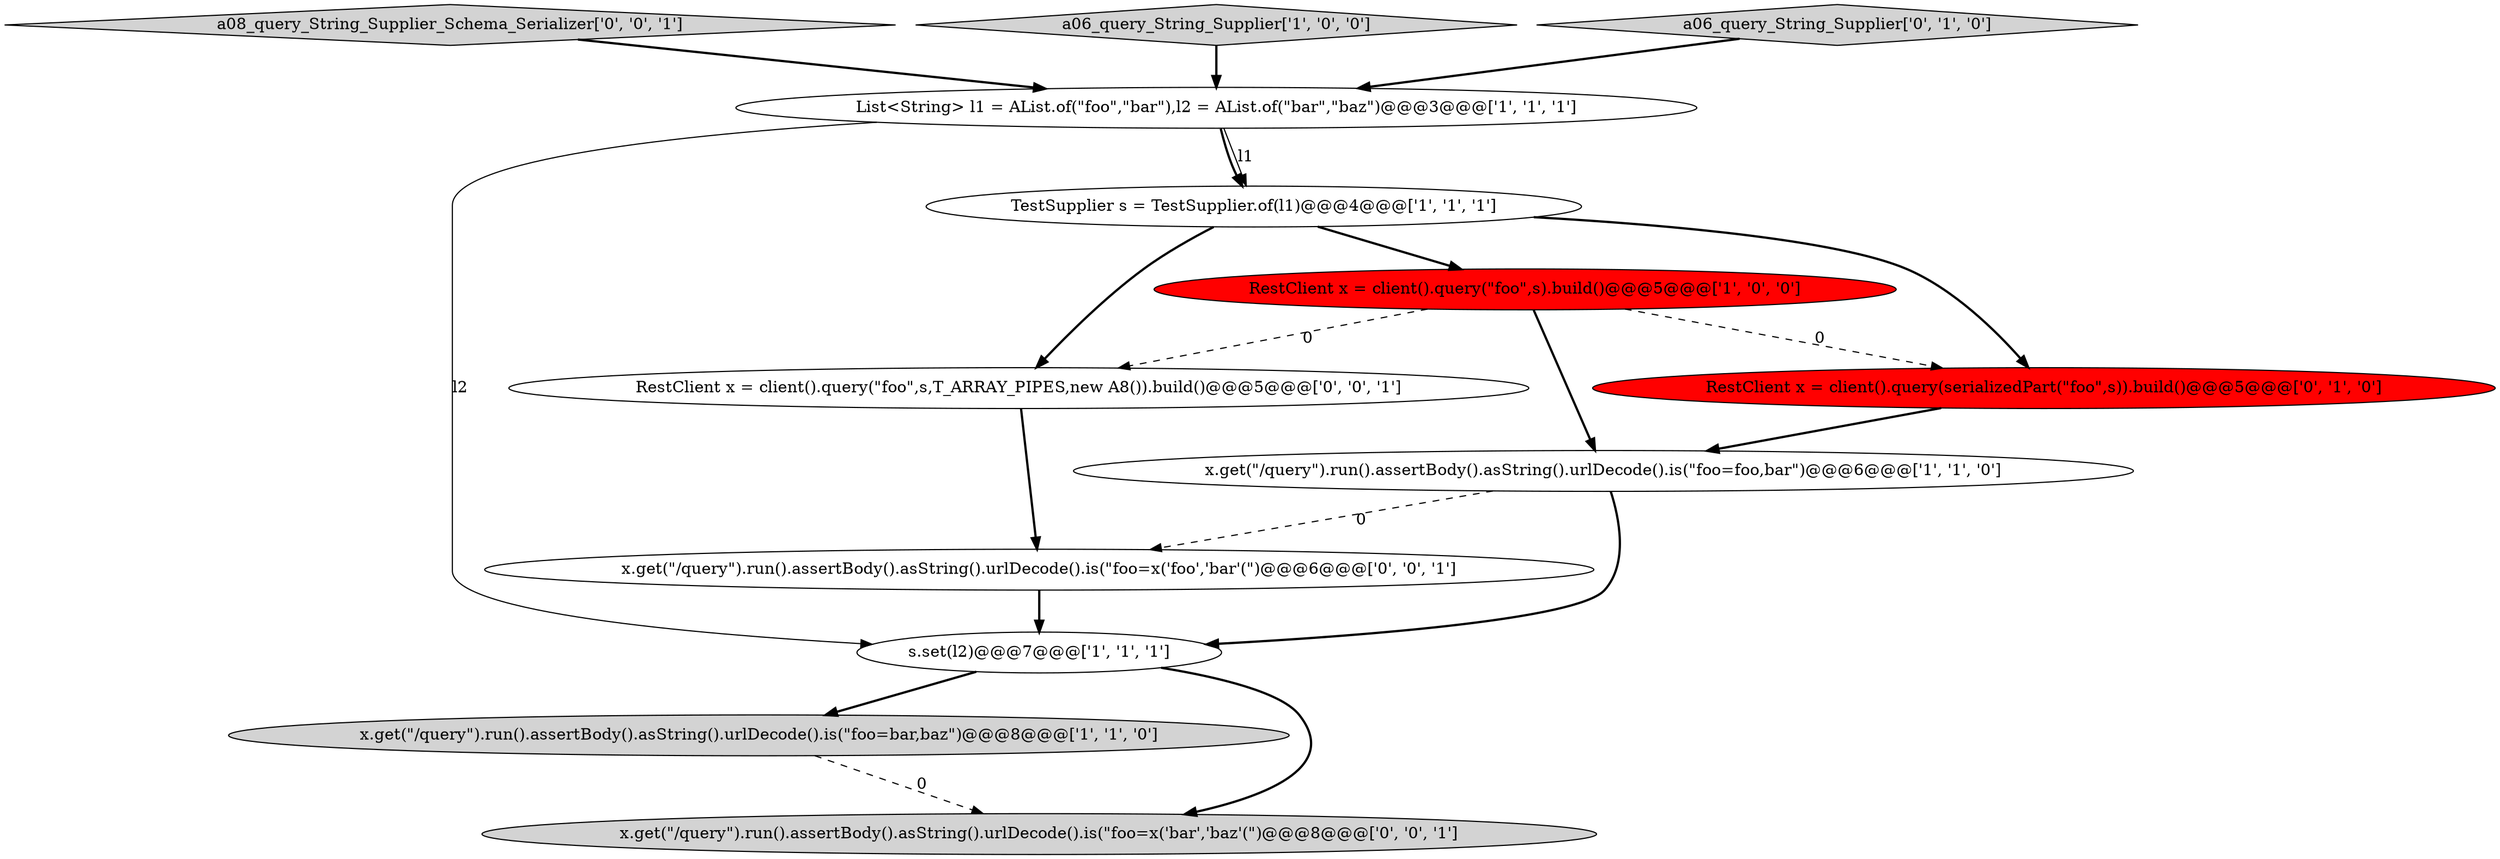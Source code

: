 digraph {
0 [style = filled, label = "List<String> l1 = AList.of(\"foo\",\"bar\"),l2 = AList.of(\"bar\",\"baz\")@@@3@@@['1', '1', '1']", fillcolor = white, shape = ellipse image = "AAA0AAABBB1BBB"];
12 [style = filled, label = "x.get(\"/query\").run().assertBody().asString().urlDecode().is(\"foo=x('foo','bar'(\")@@@6@@@['0', '0', '1']", fillcolor = white, shape = ellipse image = "AAA0AAABBB3BBB"];
3 [style = filled, label = "x.get(\"/query\").run().assertBody().asString().urlDecode().is(\"foo=foo,bar\")@@@6@@@['1', '1', '0']", fillcolor = white, shape = ellipse image = "AAA0AAABBB1BBB"];
4 [style = filled, label = "x.get(\"/query\").run().assertBody().asString().urlDecode().is(\"foo=bar,baz\")@@@8@@@['1', '1', '0']", fillcolor = lightgray, shape = ellipse image = "AAA0AAABBB1BBB"];
6 [style = filled, label = "s.set(l2)@@@7@@@['1', '1', '1']", fillcolor = white, shape = ellipse image = "AAA0AAABBB1BBB"];
8 [style = filled, label = "RestClient x = client().query(serializedPart(\"foo\",s)).build()@@@5@@@['0', '1', '0']", fillcolor = red, shape = ellipse image = "AAA1AAABBB2BBB"];
1 [style = filled, label = "TestSupplier s = TestSupplier.of(l1)@@@4@@@['1', '1', '1']", fillcolor = white, shape = ellipse image = "AAA0AAABBB1BBB"];
10 [style = filled, label = "a08_query_String_Supplier_Schema_Serializer['0', '0', '1']", fillcolor = lightgray, shape = diamond image = "AAA0AAABBB3BBB"];
9 [style = filled, label = "x.get(\"/query\").run().assertBody().asString().urlDecode().is(\"foo=x('bar','baz'(\")@@@8@@@['0', '0', '1']", fillcolor = lightgray, shape = ellipse image = "AAA0AAABBB3BBB"];
2 [style = filled, label = "RestClient x = client().query(\"foo\",s).build()@@@5@@@['1', '0', '0']", fillcolor = red, shape = ellipse image = "AAA1AAABBB1BBB"];
5 [style = filled, label = "a06_query_String_Supplier['1', '0', '0']", fillcolor = lightgray, shape = diamond image = "AAA0AAABBB1BBB"];
11 [style = filled, label = "RestClient x = client().query(\"foo\",s,T_ARRAY_PIPES,new A8()).build()@@@5@@@['0', '0', '1']", fillcolor = white, shape = ellipse image = "AAA0AAABBB3BBB"];
7 [style = filled, label = "a06_query_String_Supplier['0', '1', '0']", fillcolor = lightgray, shape = diamond image = "AAA0AAABBB2BBB"];
0->1 [style = solid, label="l1"];
6->4 [style = bold, label=""];
3->6 [style = bold, label=""];
2->11 [style = dashed, label="0"];
1->2 [style = bold, label=""];
7->0 [style = bold, label=""];
11->12 [style = bold, label=""];
4->9 [style = dashed, label="0"];
1->8 [style = bold, label=""];
3->12 [style = dashed, label="0"];
6->9 [style = bold, label=""];
5->0 [style = bold, label=""];
12->6 [style = bold, label=""];
2->8 [style = dashed, label="0"];
0->1 [style = bold, label=""];
10->0 [style = bold, label=""];
2->3 [style = bold, label=""];
1->11 [style = bold, label=""];
0->6 [style = solid, label="l2"];
8->3 [style = bold, label=""];
}
